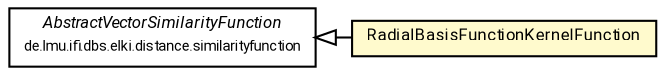 #!/usr/local/bin/dot
#
# Class diagram 
# Generated by UMLGraph version R5_7_2-60-g0e99a6 (http://www.spinellis.gr/umlgraph/)
#

digraph G {
	graph [fontnames="svg"]
	edge [fontname="Roboto",fontsize=7,labelfontname="Roboto",labelfontsize=7,color="black"];
	node [fontname="Roboto",fontcolor="black",fontsize=8,shape=plaintext,margin=0,width=0,height=0];
	nodesep=0.15;
	ranksep=0.25;
	rankdir=LR;
	// de.lmu.ifi.dbs.elki.distance.similarityfunction.AbstractVectorSimilarityFunction
	c8623935 [label=<<table title="de.lmu.ifi.dbs.elki.distance.similarityfunction.AbstractVectorSimilarityFunction" border="0" cellborder="1" cellspacing="0" cellpadding="2" href="../AbstractVectorSimilarityFunction.html" target="_parent">
		<tr><td><table border="0" cellspacing="0" cellpadding="1">
		<tr><td align="center" balign="center"> <font face="Roboto"><i>AbstractVectorSimilarityFunction</i></font> </td></tr>
		<tr><td align="center" balign="center"> <font face="Roboto" point-size="7.0">de.lmu.ifi.dbs.elki.distance.similarityfunction</font> </td></tr>
		</table></td></tr>
		</table>>, URL="../AbstractVectorSimilarityFunction.html"];
	// de.lmu.ifi.dbs.elki.distance.similarityfunction.kernel.RadialBasisFunctionKernelFunction
	c8623938 [label=<<table title="de.lmu.ifi.dbs.elki.distance.similarityfunction.kernel.RadialBasisFunctionKernelFunction" border="0" cellborder="1" cellspacing="0" cellpadding="2" bgcolor="lemonChiffon" href="RadialBasisFunctionKernelFunction.html" target="_parent">
		<tr><td><table border="0" cellspacing="0" cellpadding="1">
		<tr><td align="center" balign="center"> <font face="Roboto">RadialBasisFunctionKernelFunction</font> </td></tr>
		</table></td></tr>
		</table>>, URL="RadialBasisFunctionKernelFunction.html"];
	// de.lmu.ifi.dbs.elki.distance.similarityfunction.kernel.RadialBasisFunctionKernelFunction extends de.lmu.ifi.dbs.elki.distance.similarityfunction.AbstractVectorSimilarityFunction
	c8623935 -> c8623938 [arrowtail=empty,dir=back,weight=10];
}

